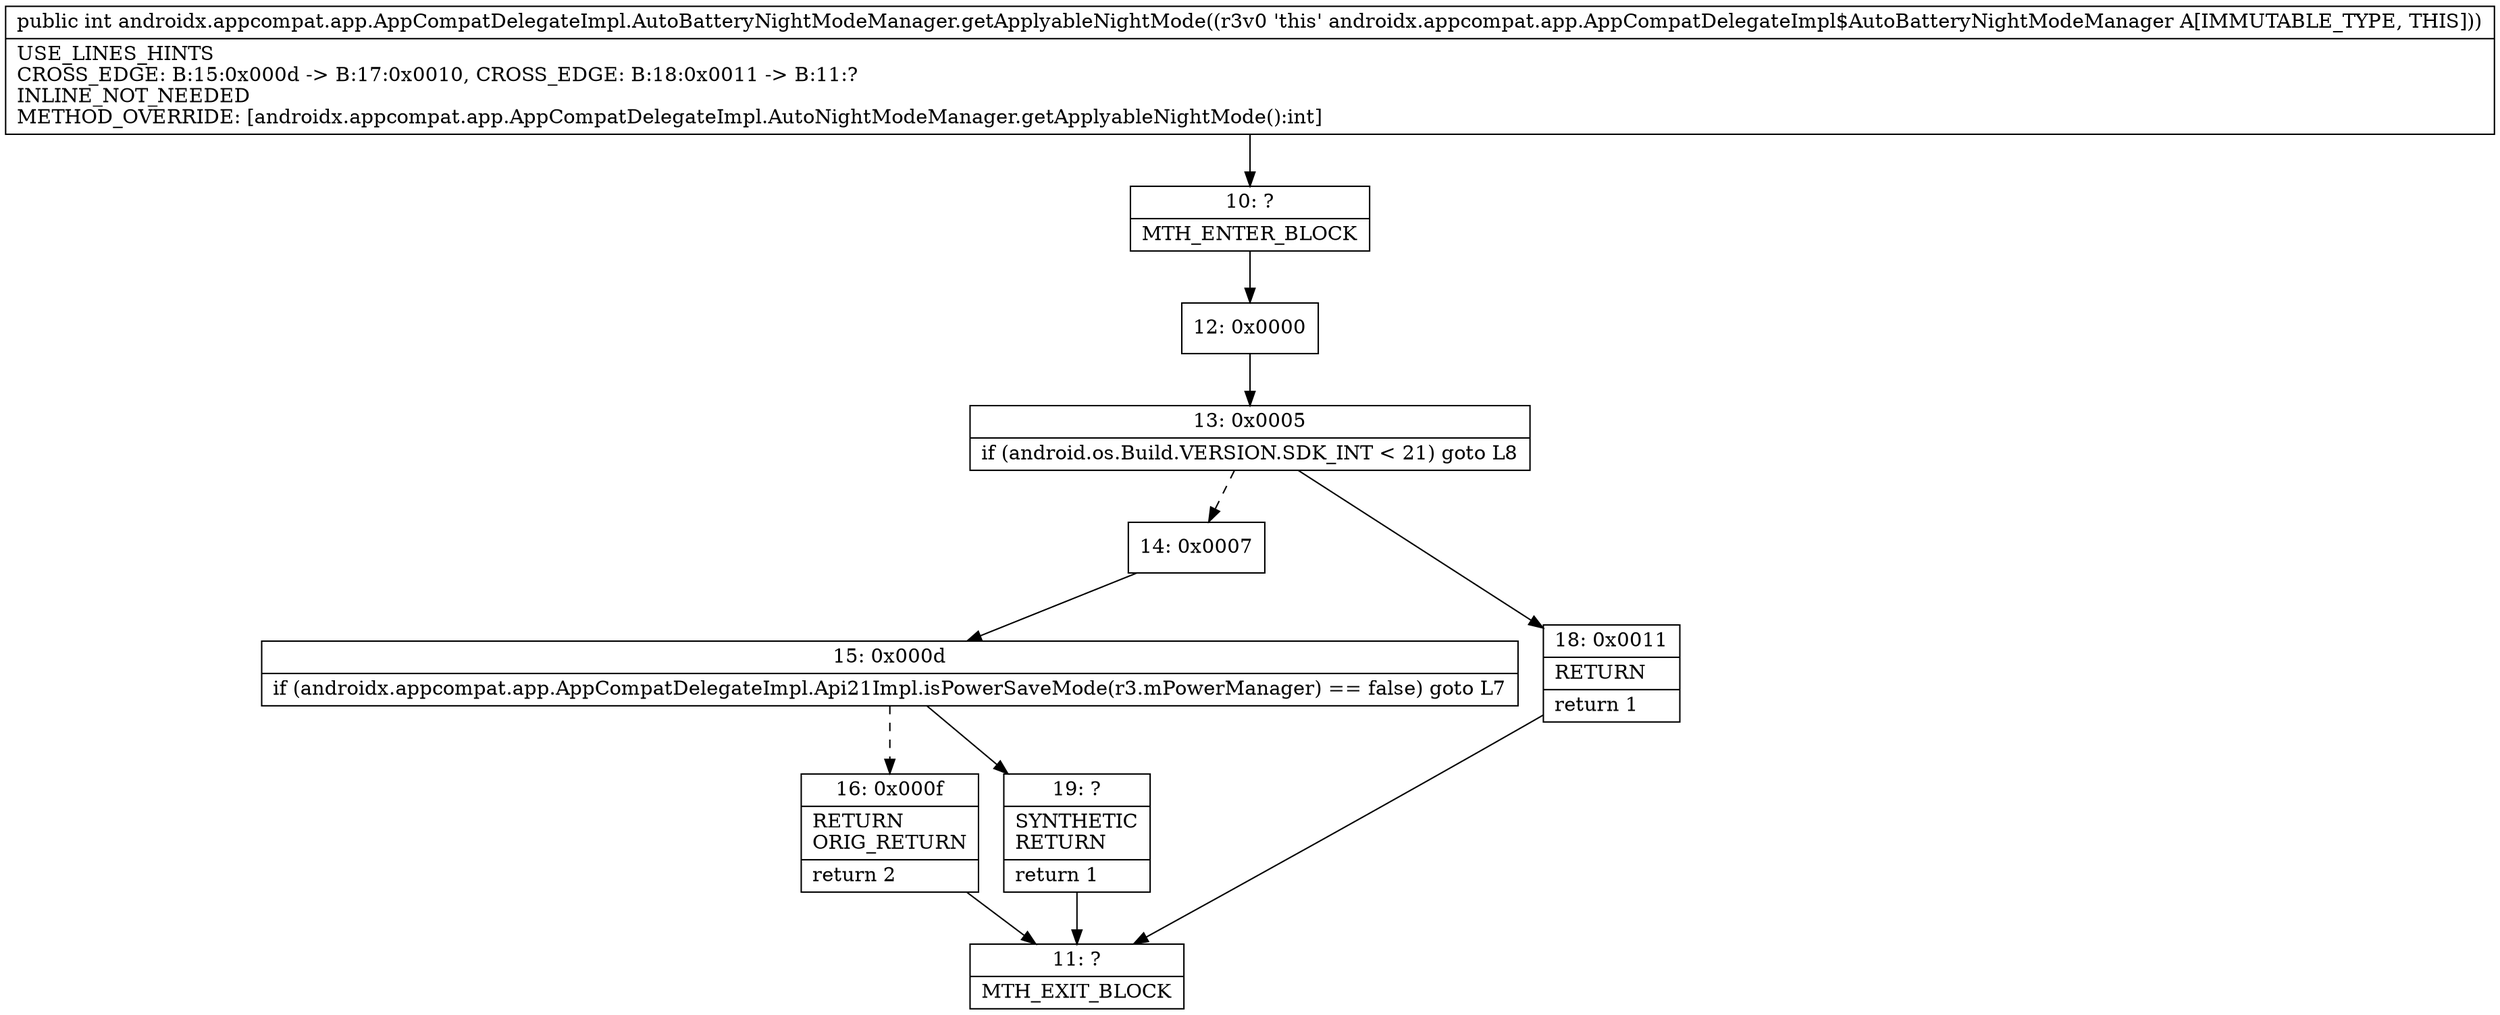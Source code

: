 digraph "CFG forandroidx.appcompat.app.AppCompatDelegateImpl.AutoBatteryNightModeManager.getApplyableNightMode()I" {
Node_10 [shape=record,label="{10\:\ ?|MTH_ENTER_BLOCK\l}"];
Node_12 [shape=record,label="{12\:\ 0x0000}"];
Node_13 [shape=record,label="{13\:\ 0x0005|if (android.os.Build.VERSION.SDK_INT \< 21) goto L8\l}"];
Node_14 [shape=record,label="{14\:\ 0x0007}"];
Node_15 [shape=record,label="{15\:\ 0x000d|if (androidx.appcompat.app.AppCompatDelegateImpl.Api21Impl.isPowerSaveMode(r3.mPowerManager) == false) goto L7\l}"];
Node_16 [shape=record,label="{16\:\ 0x000f|RETURN\lORIG_RETURN\l|return 2\l}"];
Node_11 [shape=record,label="{11\:\ ?|MTH_EXIT_BLOCK\l}"];
Node_19 [shape=record,label="{19\:\ ?|SYNTHETIC\lRETURN\l|return 1\l}"];
Node_18 [shape=record,label="{18\:\ 0x0011|RETURN\l|return 1\l}"];
MethodNode[shape=record,label="{public int androidx.appcompat.app.AppCompatDelegateImpl.AutoBatteryNightModeManager.getApplyableNightMode((r3v0 'this' androidx.appcompat.app.AppCompatDelegateImpl$AutoBatteryNightModeManager A[IMMUTABLE_TYPE, THIS]))  | USE_LINES_HINTS\lCROSS_EDGE: B:15:0x000d \-\> B:17:0x0010, CROSS_EDGE: B:18:0x0011 \-\> B:11:?\lINLINE_NOT_NEEDED\lMETHOD_OVERRIDE: [androidx.appcompat.app.AppCompatDelegateImpl.AutoNightModeManager.getApplyableNightMode():int]\l}"];
MethodNode -> Node_10;Node_10 -> Node_12;
Node_12 -> Node_13;
Node_13 -> Node_14[style=dashed];
Node_13 -> Node_18;
Node_14 -> Node_15;
Node_15 -> Node_16[style=dashed];
Node_15 -> Node_19;
Node_16 -> Node_11;
Node_19 -> Node_11;
Node_18 -> Node_11;
}


